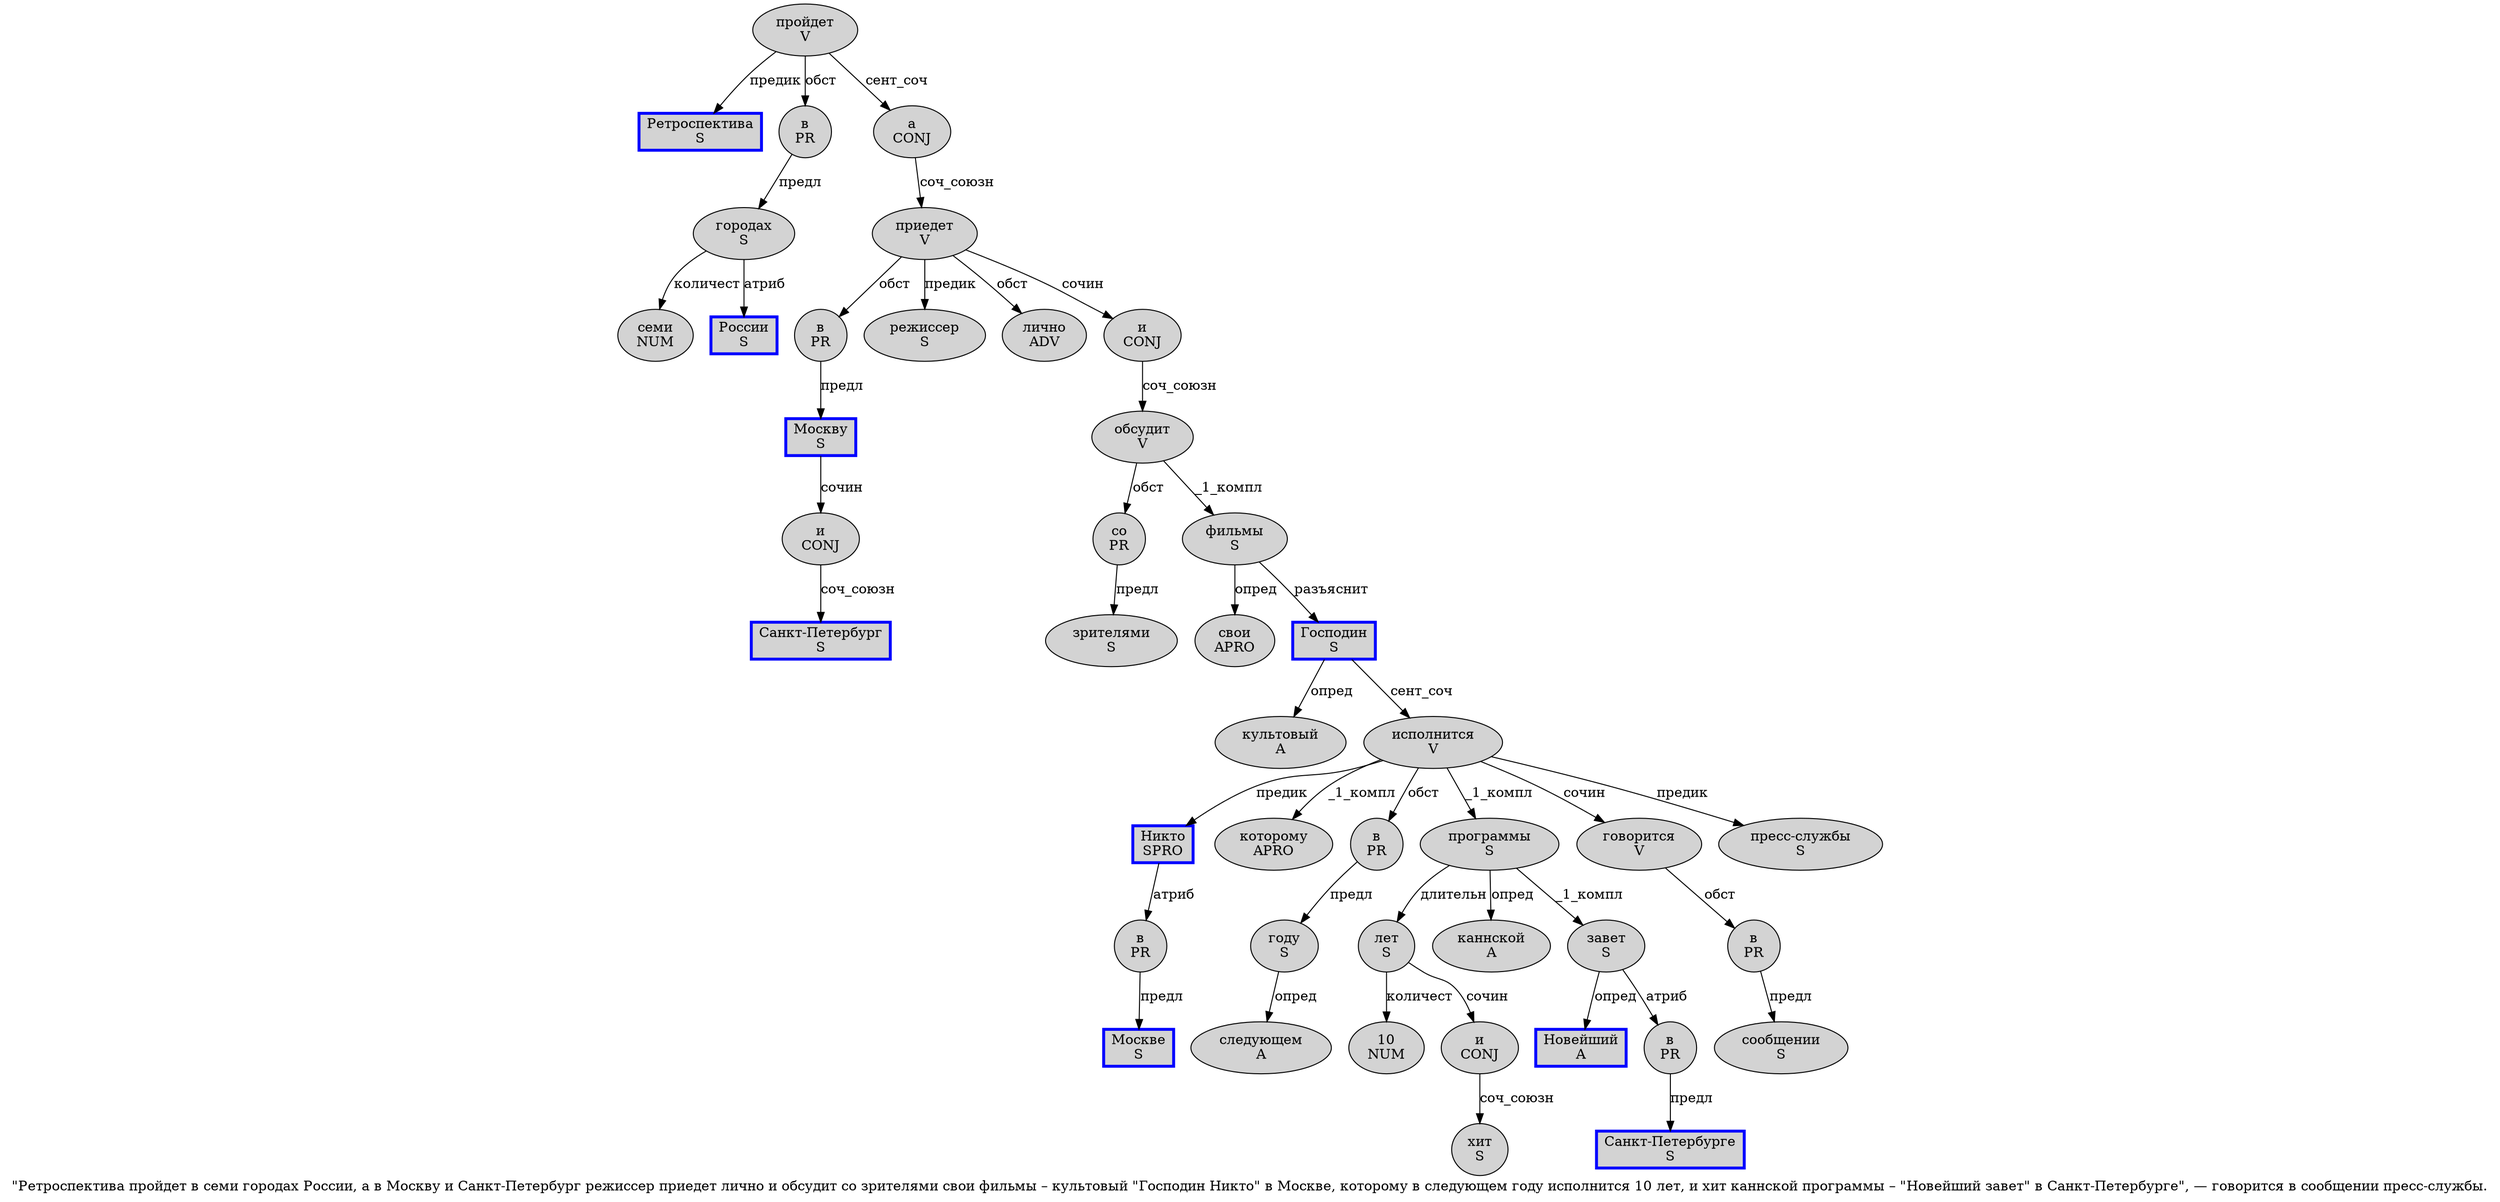 digraph SENTENCE_775 {
	graph [label="\"Ретроспектива пройдет в семи городах России, а в Москву и Санкт-Петербург режиссер приедет лично и обсудит со зрителями свои фильмы – культовый \"Господин Никто\" в Москве, которому в следующем году исполнится 10 лет, и хит каннской программы – \"Новейший завет\" в Санкт-Петербурге\", — говорится в сообщении пресс-службы."]
	node [style=filled]
		1 [label="Ретроспектива
S" color=blue fillcolor=lightgray penwidth=3 shape=box]
		2 [label="пройдет
V" color="" fillcolor=lightgray penwidth=1 shape=ellipse]
		3 [label="в
PR" color="" fillcolor=lightgray penwidth=1 shape=ellipse]
		4 [label="семи
NUM" color="" fillcolor=lightgray penwidth=1 shape=ellipse]
		5 [label="городах
S" color="" fillcolor=lightgray penwidth=1 shape=ellipse]
		6 [label="России
S" color=blue fillcolor=lightgray penwidth=3 shape=box]
		8 [label="а
CONJ" color="" fillcolor=lightgray penwidth=1 shape=ellipse]
		9 [label="в
PR" color="" fillcolor=lightgray penwidth=1 shape=ellipse]
		10 [label="Москву
S" color=blue fillcolor=lightgray penwidth=3 shape=box]
		11 [label="и
CONJ" color="" fillcolor=lightgray penwidth=1 shape=ellipse]
		12 [label="Санкт-Петербург
S" color=blue fillcolor=lightgray penwidth=3 shape=box]
		13 [label="режиссер
S" color="" fillcolor=lightgray penwidth=1 shape=ellipse]
		14 [label="приедет
V" color="" fillcolor=lightgray penwidth=1 shape=ellipse]
		15 [label="лично
ADV" color="" fillcolor=lightgray penwidth=1 shape=ellipse]
		16 [label="и
CONJ" color="" fillcolor=lightgray penwidth=1 shape=ellipse]
		17 [label="обсудит
V" color="" fillcolor=lightgray penwidth=1 shape=ellipse]
		18 [label="со
PR" color="" fillcolor=lightgray penwidth=1 shape=ellipse]
		19 [label="зрителями
S" color="" fillcolor=lightgray penwidth=1 shape=ellipse]
		20 [label="свои
APRO" color="" fillcolor=lightgray penwidth=1 shape=ellipse]
		21 [label="фильмы
S" color="" fillcolor=lightgray penwidth=1 shape=ellipse]
		23 [label="культовый
A" color="" fillcolor=lightgray penwidth=1 shape=ellipse]
		25 [label="Господин
S" color=blue fillcolor=lightgray penwidth=3 shape=box]
		26 [label="Никто
SPRO" color=blue fillcolor=lightgray penwidth=3 shape=box]
		28 [label="в
PR" color="" fillcolor=lightgray penwidth=1 shape=ellipse]
		29 [label="Москве
S" color=blue fillcolor=lightgray penwidth=3 shape=box]
		31 [label="которому
APRO" color="" fillcolor=lightgray penwidth=1 shape=ellipse]
		32 [label="в
PR" color="" fillcolor=lightgray penwidth=1 shape=ellipse]
		33 [label="следующем
A" color="" fillcolor=lightgray penwidth=1 shape=ellipse]
		34 [label="году
S" color="" fillcolor=lightgray penwidth=1 shape=ellipse]
		35 [label="исполнится
V" color="" fillcolor=lightgray penwidth=1 shape=ellipse]
		36 [label="10
NUM" color="" fillcolor=lightgray penwidth=1 shape=ellipse]
		37 [label="лет
S" color="" fillcolor=lightgray penwidth=1 shape=ellipse]
		39 [label="и
CONJ" color="" fillcolor=lightgray penwidth=1 shape=ellipse]
		40 [label="хит
S" color="" fillcolor=lightgray penwidth=1 shape=ellipse]
		41 [label="каннской
A" color="" fillcolor=lightgray penwidth=1 shape=ellipse]
		42 [label="программы
S" color="" fillcolor=lightgray penwidth=1 shape=ellipse]
		45 [label="Новейший
A" color=blue fillcolor=lightgray penwidth=3 shape=box]
		46 [label="завет
S" color="" fillcolor=lightgray penwidth=1 shape=ellipse]
		48 [label="в
PR" color="" fillcolor=lightgray penwidth=1 shape=ellipse]
		49 [label="Санкт-Петербурге
S" color=blue fillcolor=lightgray penwidth=3 shape=box]
		53 [label="говорится
V" color="" fillcolor=lightgray penwidth=1 shape=ellipse]
		54 [label="в
PR" color="" fillcolor=lightgray penwidth=1 shape=ellipse]
		55 [label="сообщении
S" color="" fillcolor=lightgray penwidth=1 shape=ellipse]
		56 [label="пресс-службы
S" color="" fillcolor=lightgray penwidth=1 shape=ellipse]
			28 -> 29 [label="предл"]
			8 -> 14 [label="соч_союзн"]
			18 -> 19 [label="предл"]
			46 -> 45 [label="опред"]
			46 -> 48 [label="атриб"]
			42 -> 37 [label="длительн"]
			42 -> 41 [label="опред"]
			42 -> 46 [label="_1_компл"]
			54 -> 55 [label="предл"]
			25 -> 23 [label="опред"]
			25 -> 35 [label="сент_соч"]
			53 -> 54 [label="обст"]
			2 -> 1 [label="предик"]
			2 -> 3 [label="обст"]
			2 -> 8 [label="сент_соч"]
			34 -> 33 [label="опред"]
			5 -> 4 [label="количест"]
			5 -> 6 [label="атриб"]
			26 -> 28 [label="атриб"]
			35 -> 26 [label="предик"]
			35 -> 31 [label="_1_компл"]
			35 -> 32 [label="обст"]
			35 -> 42 [label="_1_компл"]
			35 -> 53 [label="сочин"]
			35 -> 56 [label="предик"]
			32 -> 34 [label="предл"]
			14 -> 9 [label="обст"]
			14 -> 13 [label="предик"]
			14 -> 15 [label="обст"]
			14 -> 16 [label="сочин"]
			39 -> 40 [label="соч_союзн"]
			21 -> 20 [label="опред"]
			21 -> 25 [label="разъяснит"]
			48 -> 49 [label="предл"]
			37 -> 36 [label="количест"]
			37 -> 39 [label="сочин"]
			10 -> 11 [label="сочин"]
			16 -> 17 [label="соч_союзн"]
			17 -> 18 [label="обст"]
			17 -> 21 [label="_1_компл"]
			9 -> 10 [label="предл"]
			11 -> 12 [label="соч_союзн"]
			3 -> 5 [label="предл"]
}